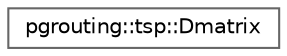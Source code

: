 digraph "Graphical Class Hierarchy"
{
 // LATEX_PDF_SIZE
  bgcolor="transparent";
  edge [fontname=Helvetica,fontsize=10,labelfontname=Helvetica,labelfontsize=10];
  node [fontname=Helvetica,fontsize=10,shape=box,height=0.2,width=0.4];
  rankdir="LR";
  Node0 [id="Node000000",label="pgrouting::tsp::Dmatrix",height=0.2,width=0.4,color="grey40", fillcolor="white", style="filled",URL="$classpgrouting_1_1tsp_1_1Dmatrix.html",tooltip=" "];
}
